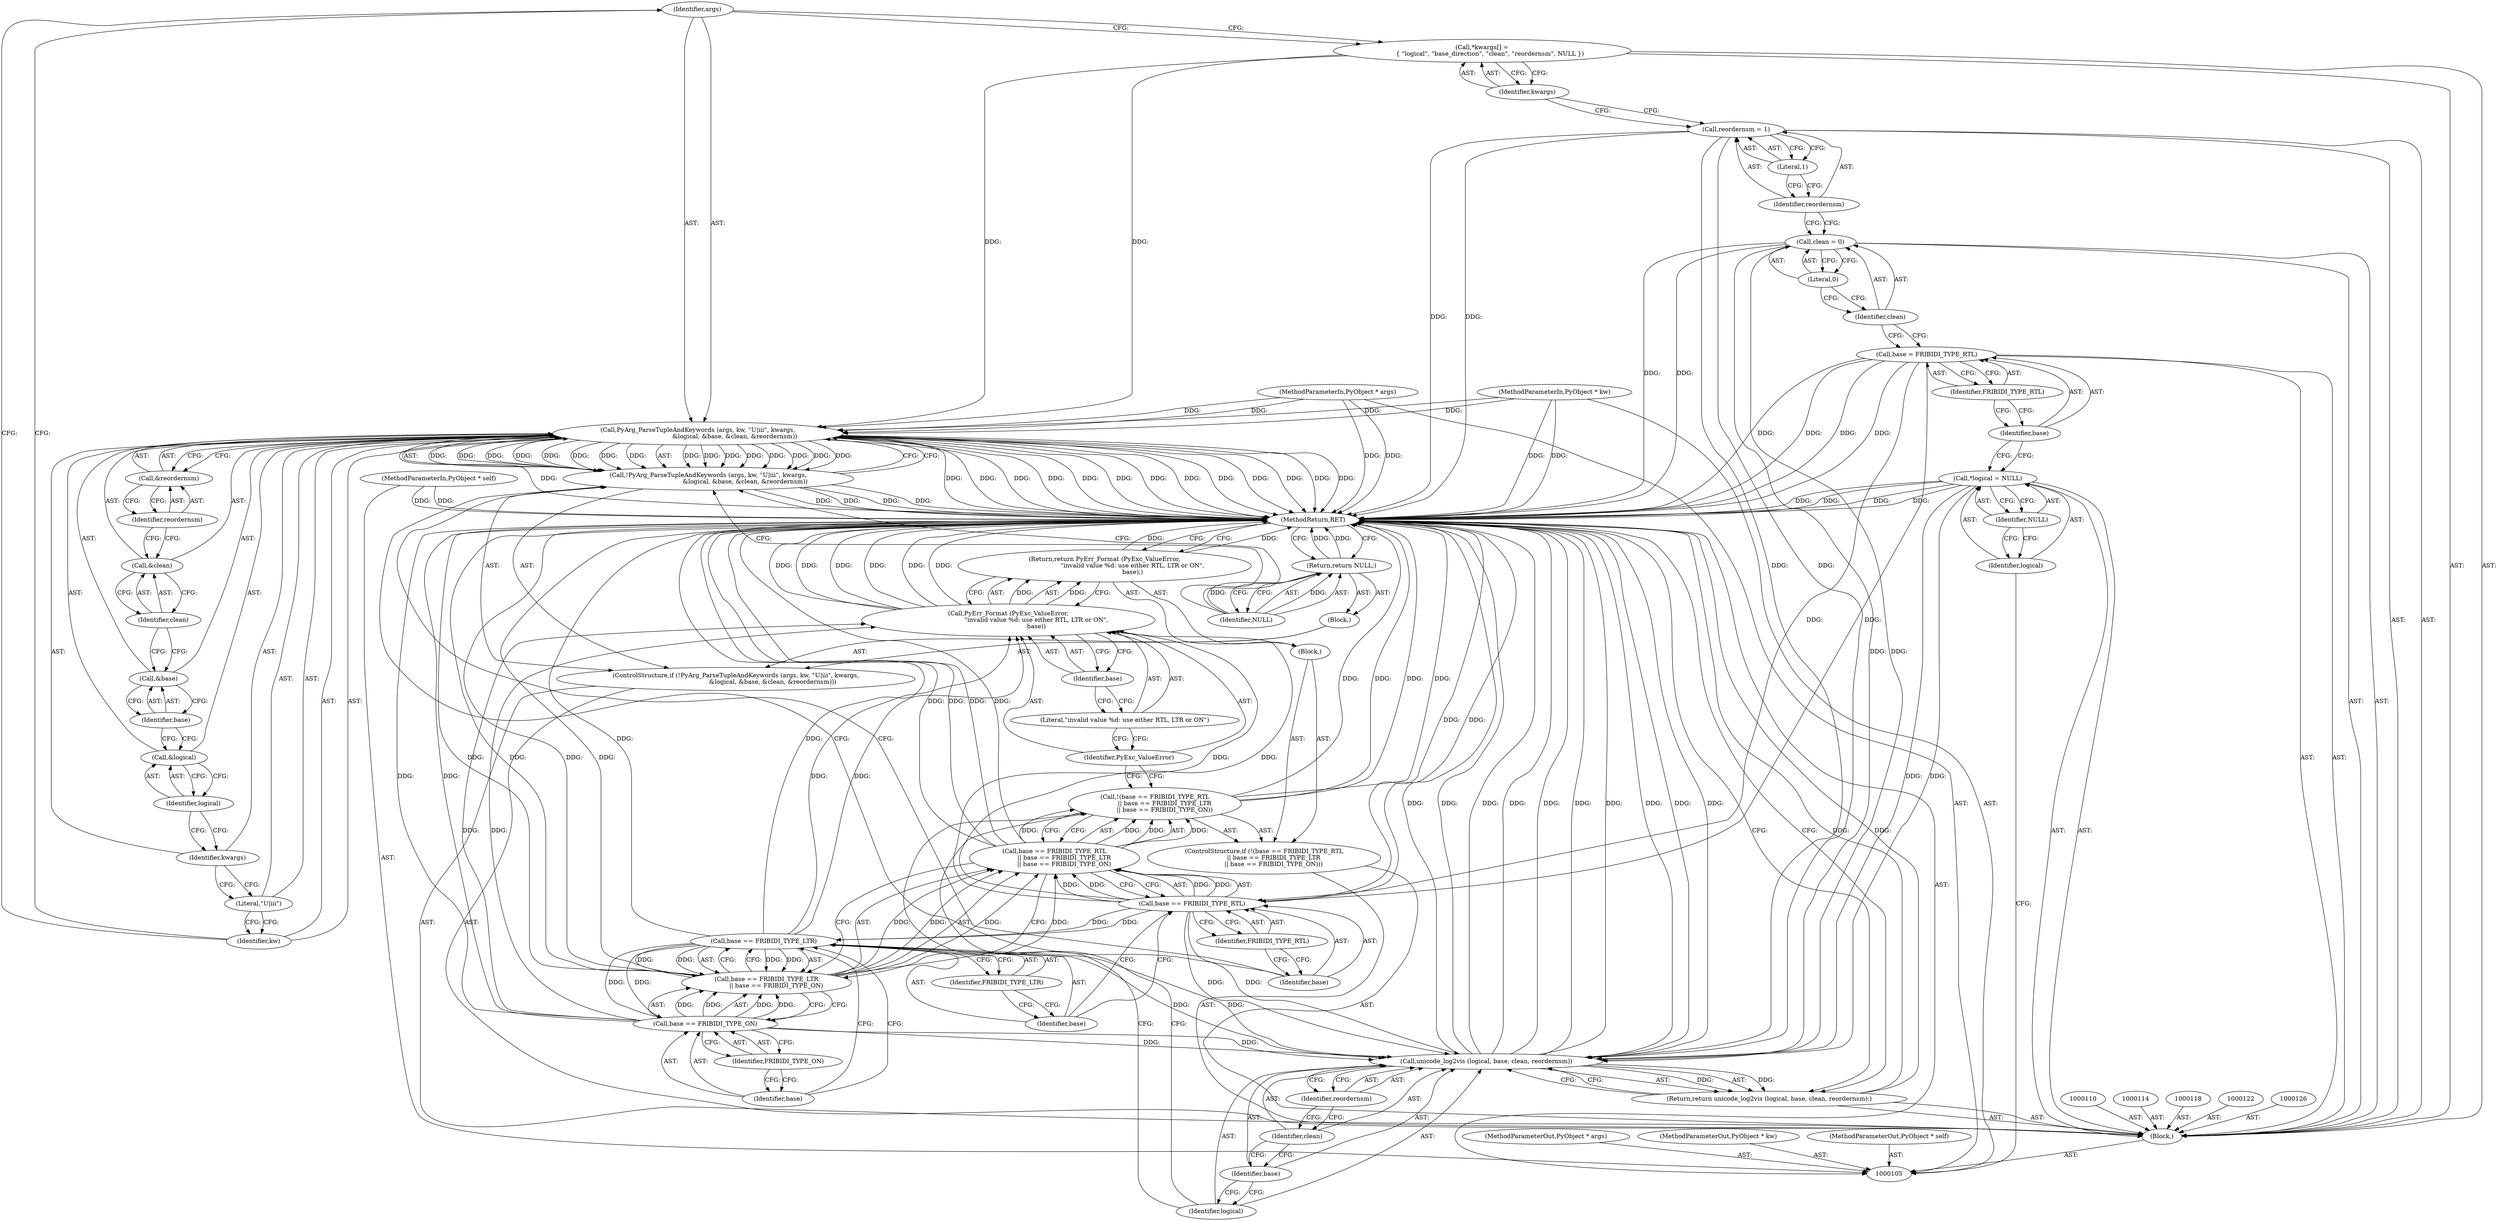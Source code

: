 digraph "0_pyfribidi_d2860c655357975e7b32d84e6b45e98f0dcecd7a_2" {
"1000132" [label="(Identifier,args)"];
"1000129" [label="(ControlStructure,if (!PyArg_ParseTupleAndKeywords (args, kw, \"U|iii\", kwargs,\n                                      &logical, &base, &clean, &reordernsm)))"];
"1000133" [label="(Identifier,kw)"];
"1000134" [label="(Literal,\"U|iii\")"];
"1000135" [label="(Identifier,kwargs)"];
"1000130" [label="(Call,!PyArg_ParseTupleAndKeywords (args, kw, \"U|iii\", kwargs,\n                                      &logical, &base, &clean, &reordernsm))"];
"1000131" [label="(Call,PyArg_ParseTupleAndKeywords (args, kw, \"U|iii\", kwargs,\n                                      &logical, &base, &clean, &reordernsm))"];
"1000136" [label="(Call,&logical)"];
"1000137" [label="(Identifier,logical)"];
"1000138" [label="(Call,&base)"];
"1000139" [label="(Identifier,base)"];
"1000140" [label="(Call,&clean)"];
"1000141" [label="(Identifier,clean)"];
"1000142" [label="(Call,&reordernsm)"];
"1000143" [label="(Identifier,reordernsm)"];
"1000144" [label="(Block,)"];
"1000146" [label="(Identifier,NULL)"];
"1000145" [label="(Return,return NULL;)"];
"1000149" [label="(Call,base == FRIBIDI_TYPE_RTL\n          || base == FRIBIDI_TYPE_LTR\n          || base == FRIBIDI_TYPE_ON)"];
"1000150" [label="(Call,base == FRIBIDI_TYPE_RTL)"];
"1000151" [label="(Identifier,base)"];
"1000152" [label="(Identifier,FRIBIDI_TYPE_RTL)"];
"1000147" [label="(ControlStructure,if (!(base == FRIBIDI_TYPE_RTL\n          || base == FRIBIDI_TYPE_LTR\n          || base == FRIBIDI_TYPE_ON)))"];
"1000148" [label="(Call,!(base == FRIBIDI_TYPE_RTL\n          || base == FRIBIDI_TYPE_LTR\n          || base == FRIBIDI_TYPE_ON))"];
"1000172" [label="(MethodReturn,RET)"];
"1000106" [label="(MethodParameterIn,PyObject * self)"];
"1000228" [label="(MethodParameterOut,PyObject * self)"];
"1000107" [label="(MethodParameterIn,PyObject * args)"];
"1000229" [label="(MethodParameterOut,PyObject * args)"];
"1000108" [label="(MethodParameterIn,PyObject * kw)"];
"1000230" [label="(MethodParameterOut,PyObject * kw)"];
"1000153" [label="(Call,base == FRIBIDI_TYPE_LTR\n          || base == FRIBIDI_TYPE_ON)"];
"1000154" [label="(Call,base == FRIBIDI_TYPE_LTR)"];
"1000155" [label="(Identifier,base)"];
"1000156" [label="(Identifier,FRIBIDI_TYPE_LTR)"];
"1000157" [label="(Call,base == FRIBIDI_TYPE_ON)"];
"1000158" [label="(Identifier,base)"];
"1000159" [label="(Identifier,FRIBIDI_TYPE_ON)"];
"1000160" [label="(Block,)"];
"1000162" [label="(Call,PyErr_Format (PyExc_ValueError,\n                             \"invalid value %d: use either RTL, LTR or ON\",\n                             base))"];
"1000163" [label="(Identifier,PyExc_ValueError)"];
"1000161" [label="(Return,return PyErr_Format (PyExc_ValueError,\n                             \"invalid value %d: use either RTL, LTR or ON\",\n                             base);)"];
"1000164" [label="(Literal,\"invalid value %d: use either RTL, LTR or ON\")"];
"1000165" [label="(Identifier,base)"];
"1000167" [label="(Call,unicode_log2vis (logical, base, clean, reordernsm))"];
"1000168" [label="(Identifier,logical)"];
"1000169" [label="(Identifier,base)"];
"1000166" [label="(Return,return unicode_log2vis (logical, base, clean, reordernsm);)"];
"1000170" [label="(Identifier,clean)"];
"1000171" [label="(Identifier,reordernsm)"];
"1000109" [label="(Block,)"];
"1000111" [label="(Call,*logical = NULL)"];
"1000112" [label="(Identifier,logical)"];
"1000113" [label="(Identifier,NULL)"];
"1000115" [label="(Call,base = FRIBIDI_TYPE_RTL)"];
"1000116" [label="(Identifier,base)"];
"1000117" [label="(Identifier,FRIBIDI_TYPE_RTL)"];
"1000121" [label="(Literal,0)"];
"1000119" [label="(Call,clean = 0)"];
"1000120" [label="(Identifier,clean)"];
"1000125" [label="(Literal,1)"];
"1000123" [label="(Call,reordernsm = 1)"];
"1000124" [label="(Identifier,reordernsm)"];
"1000127" [label="(Call,*kwargs[] =\n        { \"logical\", \"base_direction\", \"clean\", \"reordernsm\", NULL })"];
"1000128" [label="(Identifier,kwargs)"];
"1000132" -> "1000131"  [label="AST: "];
"1000132" -> "1000127"  [label="CFG: "];
"1000133" -> "1000132"  [label="CFG: "];
"1000129" -> "1000109"  [label="AST: "];
"1000130" -> "1000129"  [label="AST: "];
"1000144" -> "1000129"  [label="AST: "];
"1000133" -> "1000131"  [label="AST: "];
"1000133" -> "1000132"  [label="CFG: "];
"1000134" -> "1000133"  [label="CFG: "];
"1000134" -> "1000131"  [label="AST: "];
"1000134" -> "1000133"  [label="CFG: "];
"1000135" -> "1000134"  [label="CFG: "];
"1000135" -> "1000131"  [label="AST: "];
"1000135" -> "1000134"  [label="CFG: "];
"1000137" -> "1000135"  [label="CFG: "];
"1000130" -> "1000129"  [label="AST: "];
"1000130" -> "1000131"  [label="CFG: "];
"1000131" -> "1000130"  [label="AST: "];
"1000146" -> "1000130"  [label="CFG: "];
"1000151" -> "1000130"  [label="CFG: "];
"1000130" -> "1000172"  [label="DDG: "];
"1000130" -> "1000172"  [label="DDG: "];
"1000131" -> "1000130"  [label="DDG: "];
"1000131" -> "1000130"  [label="DDG: "];
"1000131" -> "1000130"  [label="DDG: "];
"1000131" -> "1000130"  [label="DDG: "];
"1000131" -> "1000130"  [label="DDG: "];
"1000131" -> "1000130"  [label="DDG: "];
"1000131" -> "1000130"  [label="DDG: "];
"1000131" -> "1000130"  [label="DDG: "];
"1000131" -> "1000130"  [label="AST: "];
"1000131" -> "1000142"  [label="CFG: "];
"1000132" -> "1000131"  [label="AST: "];
"1000133" -> "1000131"  [label="AST: "];
"1000134" -> "1000131"  [label="AST: "];
"1000135" -> "1000131"  [label="AST: "];
"1000136" -> "1000131"  [label="AST: "];
"1000138" -> "1000131"  [label="AST: "];
"1000140" -> "1000131"  [label="AST: "];
"1000142" -> "1000131"  [label="AST: "];
"1000130" -> "1000131"  [label="CFG: "];
"1000131" -> "1000172"  [label="DDG: "];
"1000131" -> "1000172"  [label="DDG: "];
"1000131" -> "1000172"  [label="DDG: "];
"1000131" -> "1000172"  [label="DDG: "];
"1000131" -> "1000172"  [label="DDG: "];
"1000131" -> "1000172"  [label="DDG: "];
"1000131" -> "1000172"  [label="DDG: "];
"1000131" -> "1000130"  [label="DDG: "];
"1000131" -> "1000130"  [label="DDG: "];
"1000131" -> "1000130"  [label="DDG: "];
"1000131" -> "1000130"  [label="DDG: "];
"1000131" -> "1000130"  [label="DDG: "];
"1000131" -> "1000130"  [label="DDG: "];
"1000131" -> "1000130"  [label="DDG: "];
"1000131" -> "1000130"  [label="DDG: "];
"1000107" -> "1000131"  [label="DDG: "];
"1000108" -> "1000131"  [label="DDG: "];
"1000127" -> "1000131"  [label="DDG: "];
"1000136" -> "1000131"  [label="AST: "];
"1000136" -> "1000137"  [label="CFG: "];
"1000137" -> "1000136"  [label="AST: "];
"1000139" -> "1000136"  [label="CFG: "];
"1000137" -> "1000136"  [label="AST: "];
"1000137" -> "1000135"  [label="CFG: "];
"1000136" -> "1000137"  [label="CFG: "];
"1000138" -> "1000131"  [label="AST: "];
"1000138" -> "1000139"  [label="CFG: "];
"1000139" -> "1000138"  [label="AST: "];
"1000141" -> "1000138"  [label="CFG: "];
"1000139" -> "1000138"  [label="AST: "];
"1000139" -> "1000136"  [label="CFG: "];
"1000138" -> "1000139"  [label="CFG: "];
"1000140" -> "1000131"  [label="AST: "];
"1000140" -> "1000141"  [label="CFG: "];
"1000141" -> "1000140"  [label="AST: "];
"1000143" -> "1000140"  [label="CFG: "];
"1000141" -> "1000140"  [label="AST: "];
"1000141" -> "1000138"  [label="CFG: "];
"1000140" -> "1000141"  [label="CFG: "];
"1000142" -> "1000131"  [label="AST: "];
"1000142" -> "1000143"  [label="CFG: "];
"1000143" -> "1000142"  [label="AST: "];
"1000131" -> "1000142"  [label="CFG: "];
"1000143" -> "1000142"  [label="AST: "];
"1000143" -> "1000140"  [label="CFG: "];
"1000142" -> "1000143"  [label="CFG: "];
"1000144" -> "1000129"  [label="AST: "];
"1000145" -> "1000144"  [label="AST: "];
"1000146" -> "1000145"  [label="AST: "];
"1000146" -> "1000130"  [label="CFG: "];
"1000145" -> "1000146"  [label="CFG: "];
"1000146" -> "1000145"  [label="DDG: "];
"1000145" -> "1000144"  [label="AST: "];
"1000145" -> "1000146"  [label="CFG: "];
"1000146" -> "1000145"  [label="AST: "];
"1000172" -> "1000145"  [label="CFG: "];
"1000145" -> "1000172"  [label="DDG: "];
"1000146" -> "1000145"  [label="DDG: "];
"1000149" -> "1000148"  [label="AST: "];
"1000149" -> "1000150"  [label="CFG: "];
"1000149" -> "1000153"  [label="CFG: "];
"1000150" -> "1000149"  [label="AST: "];
"1000153" -> "1000149"  [label="AST: "];
"1000148" -> "1000149"  [label="CFG: "];
"1000149" -> "1000172"  [label="DDG: "];
"1000149" -> "1000172"  [label="DDG: "];
"1000149" -> "1000148"  [label="DDG: "];
"1000149" -> "1000148"  [label="DDG: "];
"1000150" -> "1000149"  [label="DDG: "];
"1000150" -> "1000149"  [label="DDG: "];
"1000153" -> "1000149"  [label="DDG: "];
"1000153" -> "1000149"  [label="DDG: "];
"1000150" -> "1000149"  [label="AST: "];
"1000150" -> "1000152"  [label="CFG: "];
"1000151" -> "1000150"  [label="AST: "];
"1000152" -> "1000150"  [label="AST: "];
"1000155" -> "1000150"  [label="CFG: "];
"1000149" -> "1000150"  [label="CFG: "];
"1000150" -> "1000172"  [label="DDG: "];
"1000150" -> "1000149"  [label="DDG: "];
"1000150" -> "1000149"  [label="DDG: "];
"1000115" -> "1000150"  [label="DDG: "];
"1000150" -> "1000154"  [label="DDG: "];
"1000150" -> "1000162"  [label="DDG: "];
"1000150" -> "1000167"  [label="DDG: "];
"1000151" -> "1000150"  [label="AST: "];
"1000151" -> "1000130"  [label="CFG: "];
"1000152" -> "1000151"  [label="CFG: "];
"1000152" -> "1000150"  [label="AST: "];
"1000152" -> "1000151"  [label="CFG: "];
"1000150" -> "1000152"  [label="CFG: "];
"1000147" -> "1000109"  [label="AST: "];
"1000148" -> "1000147"  [label="AST: "];
"1000160" -> "1000147"  [label="AST: "];
"1000148" -> "1000147"  [label="AST: "];
"1000148" -> "1000149"  [label="CFG: "];
"1000149" -> "1000148"  [label="AST: "];
"1000163" -> "1000148"  [label="CFG: "];
"1000168" -> "1000148"  [label="CFG: "];
"1000148" -> "1000172"  [label="DDG: "];
"1000148" -> "1000172"  [label="DDG: "];
"1000149" -> "1000148"  [label="DDG: "];
"1000149" -> "1000148"  [label="DDG: "];
"1000172" -> "1000105"  [label="AST: "];
"1000172" -> "1000145"  [label="CFG: "];
"1000172" -> "1000161"  [label="CFG: "];
"1000172" -> "1000166"  [label="CFG: "];
"1000145" -> "1000172"  [label="DDG: "];
"1000161" -> "1000172"  [label="DDG: "];
"1000131" -> "1000172"  [label="DDG: "];
"1000131" -> "1000172"  [label="DDG: "];
"1000131" -> "1000172"  [label="DDG: "];
"1000131" -> "1000172"  [label="DDG: "];
"1000131" -> "1000172"  [label="DDG: "];
"1000131" -> "1000172"  [label="DDG: "];
"1000131" -> "1000172"  [label="DDG: "];
"1000108" -> "1000172"  [label="DDG: "];
"1000107" -> "1000172"  [label="DDG: "];
"1000167" -> "1000172"  [label="DDG: "];
"1000167" -> "1000172"  [label="DDG: "];
"1000167" -> "1000172"  [label="DDG: "];
"1000167" -> "1000172"  [label="DDG: "];
"1000167" -> "1000172"  [label="DDG: "];
"1000153" -> "1000172"  [label="DDG: "];
"1000153" -> "1000172"  [label="DDG: "];
"1000106" -> "1000172"  [label="DDG: "];
"1000157" -> "1000172"  [label="DDG: "];
"1000115" -> "1000172"  [label="DDG: "];
"1000115" -> "1000172"  [label="DDG: "];
"1000130" -> "1000172"  [label="DDG: "];
"1000130" -> "1000172"  [label="DDG: "];
"1000150" -> "1000172"  [label="DDG: "];
"1000148" -> "1000172"  [label="DDG: "];
"1000148" -> "1000172"  [label="DDG: "];
"1000149" -> "1000172"  [label="DDG: "];
"1000149" -> "1000172"  [label="DDG: "];
"1000111" -> "1000172"  [label="DDG: "];
"1000111" -> "1000172"  [label="DDG: "];
"1000119" -> "1000172"  [label="DDG: "];
"1000154" -> "1000172"  [label="DDG: "];
"1000162" -> "1000172"  [label="DDG: "];
"1000162" -> "1000172"  [label="DDG: "];
"1000162" -> "1000172"  [label="DDG: "];
"1000123" -> "1000172"  [label="DDG: "];
"1000166" -> "1000172"  [label="DDG: "];
"1000106" -> "1000105"  [label="AST: "];
"1000106" -> "1000172"  [label="DDG: "];
"1000228" -> "1000105"  [label="AST: "];
"1000107" -> "1000105"  [label="AST: "];
"1000107" -> "1000172"  [label="DDG: "];
"1000107" -> "1000131"  [label="DDG: "];
"1000229" -> "1000105"  [label="AST: "];
"1000108" -> "1000105"  [label="AST: "];
"1000108" -> "1000172"  [label="DDG: "];
"1000108" -> "1000131"  [label="DDG: "];
"1000230" -> "1000105"  [label="AST: "];
"1000153" -> "1000149"  [label="AST: "];
"1000153" -> "1000154"  [label="CFG: "];
"1000153" -> "1000157"  [label="CFG: "];
"1000154" -> "1000153"  [label="AST: "];
"1000157" -> "1000153"  [label="AST: "];
"1000149" -> "1000153"  [label="CFG: "];
"1000153" -> "1000172"  [label="DDG: "];
"1000153" -> "1000172"  [label="DDG: "];
"1000153" -> "1000149"  [label="DDG: "];
"1000153" -> "1000149"  [label="DDG: "];
"1000154" -> "1000153"  [label="DDG: "];
"1000154" -> "1000153"  [label="DDG: "];
"1000157" -> "1000153"  [label="DDG: "];
"1000157" -> "1000153"  [label="DDG: "];
"1000154" -> "1000153"  [label="AST: "];
"1000154" -> "1000156"  [label="CFG: "];
"1000155" -> "1000154"  [label="AST: "];
"1000156" -> "1000154"  [label="AST: "];
"1000158" -> "1000154"  [label="CFG: "];
"1000153" -> "1000154"  [label="CFG: "];
"1000154" -> "1000172"  [label="DDG: "];
"1000154" -> "1000153"  [label="DDG: "];
"1000154" -> "1000153"  [label="DDG: "];
"1000150" -> "1000154"  [label="DDG: "];
"1000154" -> "1000157"  [label="DDG: "];
"1000154" -> "1000162"  [label="DDG: "];
"1000154" -> "1000167"  [label="DDG: "];
"1000155" -> "1000154"  [label="AST: "];
"1000155" -> "1000150"  [label="CFG: "];
"1000156" -> "1000155"  [label="CFG: "];
"1000156" -> "1000154"  [label="AST: "];
"1000156" -> "1000155"  [label="CFG: "];
"1000154" -> "1000156"  [label="CFG: "];
"1000157" -> "1000153"  [label="AST: "];
"1000157" -> "1000159"  [label="CFG: "];
"1000158" -> "1000157"  [label="AST: "];
"1000159" -> "1000157"  [label="AST: "];
"1000153" -> "1000157"  [label="CFG: "];
"1000157" -> "1000172"  [label="DDG: "];
"1000157" -> "1000153"  [label="DDG: "];
"1000157" -> "1000153"  [label="DDG: "];
"1000154" -> "1000157"  [label="DDG: "];
"1000157" -> "1000162"  [label="DDG: "];
"1000157" -> "1000167"  [label="DDG: "];
"1000158" -> "1000157"  [label="AST: "];
"1000158" -> "1000154"  [label="CFG: "];
"1000159" -> "1000158"  [label="CFG: "];
"1000159" -> "1000157"  [label="AST: "];
"1000159" -> "1000158"  [label="CFG: "];
"1000157" -> "1000159"  [label="CFG: "];
"1000160" -> "1000147"  [label="AST: "];
"1000161" -> "1000160"  [label="AST: "];
"1000162" -> "1000161"  [label="AST: "];
"1000162" -> "1000165"  [label="CFG: "];
"1000163" -> "1000162"  [label="AST: "];
"1000164" -> "1000162"  [label="AST: "];
"1000165" -> "1000162"  [label="AST: "];
"1000161" -> "1000162"  [label="CFG: "];
"1000162" -> "1000172"  [label="DDG: "];
"1000162" -> "1000172"  [label="DDG: "];
"1000162" -> "1000172"  [label="DDG: "];
"1000162" -> "1000161"  [label="DDG: "];
"1000150" -> "1000162"  [label="DDG: "];
"1000154" -> "1000162"  [label="DDG: "];
"1000157" -> "1000162"  [label="DDG: "];
"1000163" -> "1000162"  [label="AST: "];
"1000163" -> "1000148"  [label="CFG: "];
"1000164" -> "1000163"  [label="CFG: "];
"1000161" -> "1000160"  [label="AST: "];
"1000161" -> "1000162"  [label="CFG: "];
"1000162" -> "1000161"  [label="AST: "];
"1000172" -> "1000161"  [label="CFG: "];
"1000161" -> "1000172"  [label="DDG: "];
"1000162" -> "1000161"  [label="DDG: "];
"1000164" -> "1000162"  [label="AST: "];
"1000164" -> "1000163"  [label="CFG: "];
"1000165" -> "1000164"  [label="CFG: "];
"1000165" -> "1000162"  [label="AST: "];
"1000165" -> "1000164"  [label="CFG: "];
"1000162" -> "1000165"  [label="CFG: "];
"1000167" -> "1000166"  [label="AST: "];
"1000167" -> "1000171"  [label="CFG: "];
"1000168" -> "1000167"  [label="AST: "];
"1000169" -> "1000167"  [label="AST: "];
"1000170" -> "1000167"  [label="AST: "];
"1000171" -> "1000167"  [label="AST: "];
"1000166" -> "1000167"  [label="CFG: "];
"1000167" -> "1000172"  [label="DDG: "];
"1000167" -> "1000172"  [label="DDG: "];
"1000167" -> "1000172"  [label="DDG: "];
"1000167" -> "1000172"  [label="DDG: "];
"1000167" -> "1000172"  [label="DDG: "];
"1000167" -> "1000166"  [label="DDG: "];
"1000111" -> "1000167"  [label="DDG: "];
"1000150" -> "1000167"  [label="DDG: "];
"1000154" -> "1000167"  [label="DDG: "];
"1000157" -> "1000167"  [label="DDG: "];
"1000119" -> "1000167"  [label="DDG: "];
"1000123" -> "1000167"  [label="DDG: "];
"1000168" -> "1000167"  [label="AST: "];
"1000168" -> "1000148"  [label="CFG: "];
"1000169" -> "1000168"  [label="CFG: "];
"1000169" -> "1000167"  [label="AST: "];
"1000169" -> "1000168"  [label="CFG: "];
"1000170" -> "1000169"  [label="CFG: "];
"1000166" -> "1000109"  [label="AST: "];
"1000166" -> "1000167"  [label="CFG: "];
"1000167" -> "1000166"  [label="AST: "];
"1000172" -> "1000166"  [label="CFG: "];
"1000166" -> "1000172"  [label="DDG: "];
"1000167" -> "1000166"  [label="DDG: "];
"1000170" -> "1000167"  [label="AST: "];
"1000170" -> "1000169"  [label="CFG: "];
"1000171" -> "1000170"  [label="CFG: "];
"1000171" -> "1000167"  [label="AST: "];
"1000171" -> "1000170"  [label="CFG: "];
"1000167" -> "1000171"  [label="CFG: "];
"1000109" -> "1000105"  [label="AST: "];
"1000110" -> "1000109"  [label="AST: "];
"1000111" -> "1000109"  [label="AST: "];
"1000114" -> "1000109"  [label="AST: "];
"1000115" -> "1000109"  [label="AST: "];
"1000118" -> "1000109"  [label="AST: "];
"1000119" -> "1000109"  [label="AST: "];
"1000122" -> "1000109"  [label="AST: "];
"1000123" -> "1000109"  [label="AST: "];
"1000126" -> "1000109"  [label="AST: "];
"1000127" -> "1000109"  [label="AST: "];
"1000129" -> "1000109"  [label="AST: "];
"1000147" -> "1000109"  [label="AST: "];
"1000166" -> "1000109"  [label="AST: "];
"1000111" -> "1000109"  [label="AST: "];
"1000111" -> "1000113"  [label="CFG: "];
"1000112" -> "1000111"  [label="AST: "];
"1000113" -> "1000111"  [label="AST: "];
"1000116" -> "1000111"  [label="CFG: "];
"1000111" -> "1000172"  [label="DDG: "];
"1000111" -> "1000172"  [label="DDG: "];
"1000111" -> "1000167"  [label="DDG: "];
"1000112" -> "1000111"  [label="AST: "];
"1000112" -> "1000105"  [label="CFG: "];
"1000113" -> "1000112"  [label="CFG: "];
"1000113" -> "1000111"  [label="AST: "];
"1000113" -> "1000112"  [label="CFG: "];
"1000111" -> "1000113"  [label="CFG: "];
"1000115" -> "1000109"  [label="AST: "];
"1000115" -> "1000117"  [label="CFG: "];
"1000116" -> "1000115"  [label="AST: "];
"1000117" -> "1000115"  [label="AST: "];
"1000120" -> "1000115"  [label="CFG: "];
"1000115" -> "1000172"  [label="DDG: "];
"1000115" -> "1000172"  [label="DDG: "];
"1000115" -> "1000150"  [label="DDG: "];
"1000116" -> "1000115"  [label="AST: "];
"1000116" -> "1000111"  [label="CFG: "];
"1000117" -> "1000116"  [label="CFG: "];
"1000117" -> "1000115"  [label="AST: "];
"1000117" -> "1000116"  [label="CFG: "];
"1000115" -> "1000117"  [label="CFG: "];
"1000121" -> "1000119"  [label="AST: "];
"1000121" -> "1000120"  [label="CFG: "];
"1000119" -> "1000121"  [label="CFG: "];
"1000119" -> "1000109"  [label="AST: "];
"1000119" -> "1000121"  [label="CFG: "];
"1000120" -> "1000119"  [label="AST: "];
"1000121" -> "1000119"  [label="AST: "];
"1000124" -> "1000119"  [label="CFG: "];
"1000119" -> "1000172"  [label="DDG: "];
"1000119" -> "1000167"  [label="DDG: "];
"1000120" -> "1000119"  [label="AST: "];
"1000120" -> "1000115"  [label="CFG: "];
"1000121" -> "1000120"  [label="CFG: "];
"1000125" -> "1000123"  [label="AST: "];
"1000125" -> "1000124"  [label="CFG: "];
"1000123" -> "1000125"  [label="CFG: "];
"1000123" -> "1000109"  [label="AST: "];
"1000123" -> "1000125"  [label="CFG: "];
"1000124" -> "1000123"  [label="AST: "];
"1000125" -> "1000123"  [label="AST: "];
"1000128" -> "1000123"  [label="CFG: "];
"1000123" -> "1000172"  [label="DDG: "];
"1000123" -> "1000167"  [label="DDG: "];
"1000124" -> "1000123"  [label="AST: "];
"1000124" -> "1000119"  [label="CFG: "];
"1000125" -> "1000124"  [label="CFG: "];
"1000127" -> "1000109"  [label="AST: "];
"1000127" -> "1000128"  [label="CFG: "];
"1000128" -> "1000127"  [label="AST: "];
"1000132" -> "1000127"  [label="CFG: "];
"1000127" -> "1000131"  [label="DDG: "];
"1000128" -> "1000127"  [label="AST: "];
"1000128" -> "1000123"  [label="CFG: "];
"1000127" -> "1000128"  [label="CFG: "];
}
